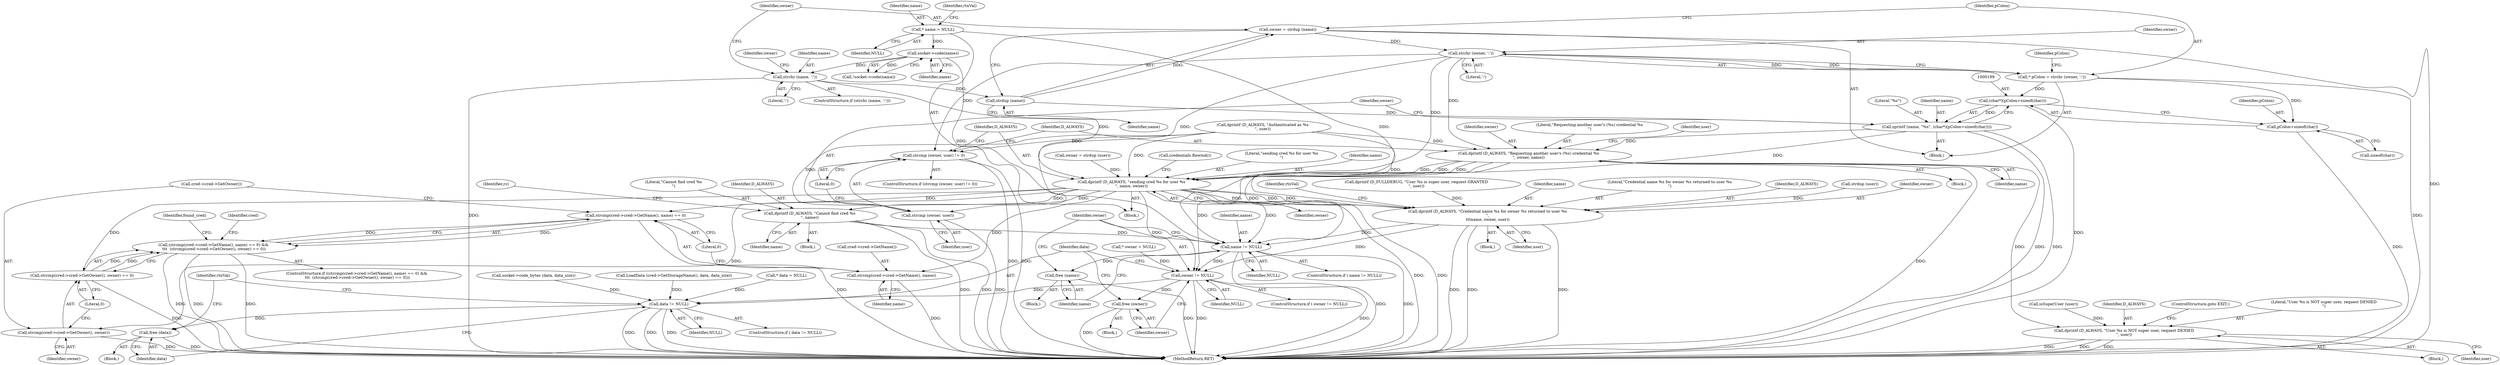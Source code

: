 digraph "0_htcondor_5e5571d1a431eb3c61977b6dd6ec90186ef79867@API" {
"1000188" [label="(Call,strchr (owner, ':'))"];
"1000181" [label="(Call,owner = strdup (name))"];
"1000183" [label="(Call,strdup (name))"];
"1000177" [label="(Call,strchr (name, ':'))"];
"1000162" [label="(Call,socket->code(name))"];
"1000109" [label="(Call,* name = NULL)"];
"1000186" [label="(Call,* pColon = strchr (owner, ':'))"];
"1000198" [label="(Call,(char*)(pColon+sizeof(char)))"];
"1000195" [label="(Call,sprintf (name, \"%s\", (char*)(pColon+sizeof(char))))"];
"1000211" [label="(Call,dprintf (D_ALWAYS, \"Requesting another user's (%s) credential %s\n\", owner, name))"];
"1000221" [label="(Call,dprintf (D_ALWAYS, \"User %s is NOT super user, request DENIED\n\", user))"];
"1000238" [label="(Call,dprintf (D_ALWAYS, \"sending cred %s for user %s\n\", name, owner))"];
"1000255" [label="(Call,strcmp(cred->cred->GetName(), name) == 0)"];
"1000254" [label="(Call,(strcmp(cred->cred->GetName(), name) == 0) && \n\t\t\t  (strcmp(cred->cred->GetOwner(), owner) == 0))"];
"1000256" [label="(Call,strcmp(cred->cred->GetName(), name))"];
"1000260" [label="(Call,strcmp(cred->cred->GetOwner(), owner) == 0)"];
"1000261" [label="(Call,strcmp(cred->cred->GetOwner(), owner))"];
"1000301" [label="(Call,dprintf (D_ALWAYS, \"Credential name %s for owner %s returned to user %s\n\",\n\t\t\tname, owner, user))"];
"1000324" [label="(Call,name != NULL)"];
"1000328" [label="(Call,free (name))"];
"1000331" [label="(Call,owner != NULL)"];
"1000335" [label="(Call,free (owner))"];
"1000338" [label="(Call,data != NULL)"];
"1000342" [label="(Call,free (data))"];
"1000309" [label="(Call,dprintf (D_ALWAYS, \"Cannot find cred %s\n\", name))"];
"1000200" [label="(Call,pColon+sizeof(char))"];
"1000205" [label="(Call,strcmp (owner, user) != 0)"];
"1000206" [label="(Call,strcmp (owner, user))"];
"1000183" [label="(Call,strdup (name))"];
"1000172" [label="(Call,dprintf (D_ALWAYS, \"Authenticated as %s\n\", user))"];
"1000187" [label="(Identifier,pColon)"];
"1000309" [label="(Call,dprintf (D_ALWAYS, \"Cannot find cred %s\n\", name))"];
"1000339" [label="(Identifier,data)"];
"1000255" [label="(Call,strcmp(cred->cred->GetName(), name) == 0)"];
"1000257" [label="(Call,cred->cred->GetName())"];
"1000246" [label="(Identifier,cred)"];
"1000178" [label="(Identifier,name)"];
"1000346" [label="(MethodReturn,RET)"];
"1000326" [label="(Identifier,NULL)"];
"1000111" [label="(Identifier,NULL)"];
"1000110" [label="(Identifier,name)"];
"1000213" [label="(Literal,\"Requesting another user's (%s) credential %s\n\")"];
"1000259" [label="(Literal,0)"];
"1000282" [label="(Call,LoadData (cred->GetStorageName(), data, data_size))"];
"1000208" [label="(Identifier,user)"];
"1000202" [label="(Call,sizeof(char))"];
"1000239" [label="(Identifier,D_ALWAYS)"];
"1000107" [label="(Block,)"];
"1000263" [label="(Identifier,owner)"];
"1000224" [label="(Identifier,user)"];
"1000161" [label="(Call,!socket->code(name))"];
"1000186" [label="(Call,* pColon = strchr (owner, ':'))"];
"1000304" [label="(Identifier,name)"];
"1000176" [label="(ControlStructure,if (strchr (name, ':')))"];
"1000258" [label="(Identifier,name)"];
"1000306" [label="(Identifier,user)"];
"1000343" [label="(Identifier,data)"];
"1000267" [label="(Identifier,found_cred)"];
"1000220" [label="(Block,)"];
"1000196" [label="(Identifier,name)"];
"1000341" [label="(Block,)"];
"1000336" [label="(Identifier,owner)"];
"1000243" [label="(Call,credentials.Rewind())"];
"1000264" [label="(Literal,0)"];
"1000212" [label="(Identifier,D_ALWAYS)"];
"1000190" [label="(Literal,':')"];
"1000200" [label="(Call,pColon+sizeof(char))"];
"1000197" [label="(Literal,\"%s\")"];
"1000240" [label="(Literal,\"sending cred %s for user %s\n\")"];
"1000312" [label="(Identifier,name)"];
"1000235" [label="(Identifier,owner)"];
"1000162" [label="(Call,socket->code(name))"];
"1000223" [label="(Literal,\"User %s is NOT super user, request DENIED\n\")"];
"1000125" [label="(Call,* owner = NULL)"];
"1000206" [label="(Call,strcmp (owner, user))"];
"1000303" [label="(Literal,\"Credential name %s for owner %s returned to user %s\n\")"];
"1000323" [label="(ControlStructure,if ( name != NULL))"];
"1000273" [label="(Block,)"];
"1000109" [label="(Call,* name = NULL)"];
"1000215" [label="(Identifier,name)"];
"1000302" [label="(Identifier,D_ALWAYS)"];
"1000315" [label="(Identifier,rc)"];
"1000210" [label="(Block,)"];
"1000218" [label="(Call,isSuperUser (user))"];
"1000221" [label="(Call,dprintf (D_ALWAYS, \"User %s is NOT super user, request DENIED\n\", user))"];
"1000338" [label="(Call,data != NULL)"];
"1000205" [label="(Call,strcmp (owner, user) != 0)"];
"1000193" [label="(Identifier,pColon)"];
"1000332" [label="(Identifier,owner)"];
"1000182" [label="(Identifier,owner)"];
"1000177" [label="(Call,strchr (name, ':'))"];
"1000219" [label="(Identifier,user)"];
"1000327" [label="(Block,)"];
"1000222" [label="(Identifier,D_ALWAYS)"];
"1000195" [label="(Call,sprintf (name, \"%s\", (char*)(pColon+sizeof(char))))"];
"1000329" [label="(Identifier,name)"];
"1000241" [label="(Identifier,name)"];
"1000253" [label="(ControlStructure,if ((strcmp(cred->cred->GetName(), name) == 0) && \n\t\t\t  (strcmp(cred->cred->GetOwner(), owner) == 0)))"];
"1000201" [label="(Identifier,pColon)"];
"1000133" [label="(Call,* data = NULL)"];
"1000308" [label="(Block,)"];
"1000328" [label="(Call,free (name))"];
"1000331" [label="(Call,owner != NULL)"];
"1000330" [label="(ControlStructure,if ( owner != NULL))"];
"1000236" [label="(Call,strdup (user))"];
"1000225" [label="(ControlStructure,goto EXIT;)"];
"1000298" [label="(Call,socket->code_bytes (data, data_size))"];
"1000198" [label="(Call,(char*)(pColon+sizeof(char)))"];
"1000325" [label="(Identifier,name)"];
"1000209" [label="(Literal,0)"];
"1000163" [label="(Identifier,name)"];
"1000334" [label="(Block,)"];
"1000311" [label="(Literal,\"Cannot find cred %s\n\")"];
"1000324" [label="(Call,name != NULL)"];
"1000333" [label="(Identifier,NULL)"];
"1000211" [label="(Call,dprintf (D_ALWAYS, \"Requesting another user's (%s) credential %s\n\", owner, name))"];
"1000262" [label="(Call,cred->cred->GetOwner())"];
"1000256" [label="(Call,strcmp(cred->cred->GetName(), name))"];
"1000234" [label="(Call,owner = strdup (user))"];
"1000238" [label="(Call,dprintf (D_ALWAYS, \"sending cred %s for user %s\n\", name, owner))"];
"1000179" [label="(Literal,':')"];
"1000181" [label="(Call,owner = strdup (name))"];
"1000214" [label="(Identifier,owner)"];
"1000261" [label="(Call,strcmp(cred->cred->GetOwner(), owner))"];
"1000188" [label="(Call,strchr (owner, ':'))"];
"1000340" [label="(Identifier,NULL)"];
"1000310" [label="(Identifier,D_ALWAYS)"];
"1000254" [label="(Call,(strcmp(cred->cred->GetName(), name) == 0) && \n\t\t\t  (strcmp(cred->cred->GetOwner(), owner) == 0))"];
"1000242" [label="(Identifier,owner)"];
"1000301" [label="(Call,dprintf (D_ALWAYS, \"Credential name %s for owner %s returned to user %s\n\",\n\t\t\tname, owner, user))"];
"1000189" [label="(Identifier,owner)"];
"1000337" [label="(ControlStructure,if ( data != NULL))"];
"1000114" [label="(Identifier,rtnVal)"];
"1000335" [label="(Call,free (owner))"];
"1000260" [label="(Call,strcmp(cred->cred->GetOwner(), owner) == 0)"];
"1000305" [label="(Identifier,owner)"];
"1000320" [label="(Identifier,rtnVal)"];
"1000180" [label="(Block,)"];
"1000345" [label="(Identifier,rtnVal)"];
"1000207" [label="(Identifier,owner)"];
"1000204" [label="(ControlStructure,if (strcmp (owner, user) != 0))"];
"1000342" [label="(Call,free (data))"];
"1000228" [label="(Call,dprintf (D_FULLDEBUG, \"User %s is super user, request GRANTED\n\", user))"];
"1000184" [label="(Identifier,name)"];
"1000188" -> "1000186"  [label="AST: "];
"1000188" -> "1000190"  [label="CFG: "];
"1000189" -> "1000188"  [label="AST: "];
"1000190" -> "1000188"  [label="AST: "];
"1000186" -> "1000188"  [label="CFG: "];
"1000188" -> "1000186"  [label="DDG: "];
"1000188" -> "1000186"  [label="DDG: "];
"1000181" -> "1000188"  [label="DDG: "];
"1000188" -> "1000205"  [label="DDG: "];
"1000188" -> "1000206"  [label="DDG: "];
"1000188" -> "1000211"  [label="DDG: "];
"1000188" -> "1000238"  [label="DDG: "];
"1000181" -> "1000180"  [label="AST: "];
"1000181" -> "1000183"  [label="CFG: "];
"1000182" -> "1000181"  [label="AST: "];
"1000183" -> "1000181"  [label="AST: "];
"1000187" -> "1000181"  [label="CFG: "];
"1000181" -> "1000346"  [label="DDG: "];
"1000183" -> "1000181"  [label="DDG: "];
"1000183" -> "1000184"  [label="CFG: "];
"1000184" -> "1000183"  [label="AST: "];
"1000177" -> "1000183"  [label="DDG: "];
"1000183" -> "1000195"  [label="DDG: "];
"1000177" -> "1000176"  [label="AST: "];
"1000177" -> "1000179"  [label="CFG: "];
"1000178" -> "1000177"  [label="AST: "];
"1000179" -> "1000177"  [label="AST: "];
"1000182" -> "1000177"  [label="CFG: "];
"1000235" -> "1000177"  [label="CFG: "];
"1000177" -> "1000346"  [label="DDG: "];
"1000162" -> "1000177"  [label="DDG: "];
"1000177" -> "1000238"  [label="DDG: "];
"1000162" -> "1000161"  [label="AST: "];
"1000162" -> "1000163"  [label="CFG: "];
"1000163" -> "1000162"  [label="AST: "];
"1000161" -> "1000162"  [label="CFG: "];
"1000162" -> "1000161"  [label="DDG: "];
"1000109" -> "1000162"  [label="DDG: "];
"1000162" -> "1000324"  [label="DDG: "];
"1000109" -> "1000107"  [label="AST: "];
"1000109" -> "1000111"  [label="CFG: "];
"1000110" -> "1000109"  [label="AST: "];
"1000111" -> "1000109"  [label="AST: "];
"1000114" -> "1000109"  [label="CFG: "];
"1000109" -> "1000324"  [label="DDG: "];
"1000186" -> "1000180"  [label="AST: "];
"1000187" -> "1000186"  [label="AST: "];
"1000193" -> "1000186"  [label="CFG: "];
"1000186" -> "1000346"  [label="DDG: "];
"1000186" -> "1000198"  [label="DDG: "];
"1000186" -> "1000200"  [label="DDG: "];
"1000198" -> "1000195"  [label="AST: "];
"1000198" -> "1000200"  [label="CFG: "];
"1000199" -> "1000198"  [label="AST: "];
"1000200" -> "1000198"  [label="AST: "];
"1000195" -> "1000198"  [label="CFG: "];
"1000198" -> "1000346"  [label="DDG: "];
"1000198" -> "1000195"  [label="DDG: "];
"1000195" -> "1000180"  [label="AST: "];
"1000196" -> "1000195"  [label="AST: "];
"1000197" -> "1000195"  [label="AST: "];
"1000207" -> "1000195"  [label="CFG: "];
"1000195" -> "1000346"  [label="DDG: "];
"1000195" -> "1000346"  [label="DDG: "];
"1000195" -> "1000211"  [label="DDG: "];
"1000195" -> "1000238"  [label="DDG: "];
"1000211" -> "1000210"  [label="AST: "];
"1000211" -> "1000215"  [label="CFG: "];
"1000212" -> "1000211"  [label="AST: "];
"1000213" -> "1000211"  [label="AST: "];
"1000214" -> "1000211"  [label="AST: "];
"1000215" -> "1000211"  [label="AST: "];
"1000219" -> "1000211"  [label="CFG: "];
"1000211" -> "1000346"  [label="DDG: "];
"1000172" -> "1000211"  [label="DDG: "];
"1000211" -> "1000221"  [label="DDG: "];
"1000211" -> "1000238"  [label="DDG: "];
"1000211" -> "1000238"  [label="DDG: "];
"1000211" -> "1000238"  [label="DDG: "];
"1000211" -> "1000324"  [label="DDG: "];
"1000211" -> "1000331"  [label="DDG: "];
"1000221" -> "1000220"  [label="AST: "];
"1000221" -> "1000224"  [label="CFG: "];
"1000222" -> "1000221"  [label="AST: "];
"1000223" -> "1000221"  [label="AST: "];
"1000224" -> "1000221"  [label="AST: "];
"1000225" -> "1000221"  [label="CFG: "];
"1000221" -> "1000346"  [label="DDG: "];
"1000221" -> "1000346"  [label="DDG: "];
"1000221" -> "1000346"  [label="DDG: "];
"1000218" -> "1000221"  [label="DDG: "];
"1000238" -> "1000107"  [label="AST: "];
"1000238" -> "1000242"  [label="CFG: "];
"1000239" -> "1000238"  [label="AST: "];
"1000240" -> "1000238"  [label="AST: "];
"1000241" -> "1000238"  [label="AST: "];
"1000242" -> "1000238"  [label="AST: "];
"1000243" -> "1000238"  [label="CFG: "];
"1000238" -> "1000346"  [label="DDG: "];
"1000238" -> "1000346"  [label="DDG: "];
"1000172" -> "1000238"  [label="DDG: "];
"1000234" -> "1000238"  [label="DDG: "];
"1000238" -> "1000255"  [label="DDG: "];
"1000238" -> "1000256"  [label="DDG: "];
"1000238" -> "1000260"  [label="DDG: "];
"1000238" -> "1000261"  [label="DDG: "];
"1000238" -> "1000301"  [label="DDG: "];
"1000238" -> "1000301"  [label="DDG: "];
"1000238" -> "1000301"  [label="DDG: "];
"1000238" -> "1000309"  [label="DDG: "];
"1000238" -> "1000309"  [label="DDG: "];
"1000238" -> "1000324"  [label="DDG: "];
"1000238" -> "1000331"  [label="DDG: "];
"1000255" -> "1000254"  [label="AST: "];
"1000255" -> "1000259"  [label="CFG: "];
"1000256" -> "1000255"  [label="AST: "];
"1000259" -> "1000255"  [label="AST: "];
"1000262" -> "1000255"  [label="CFG: "];
"1000254" -> "1000255"  [label="CFG: "];
"1000255" -> "1000346"  [label="DDG: "];
"1000255" -> "1000254"  [label="DDG: "];
"1000255" -> "1000254"  [label="DDG: "];
"1000254" -> "1000253"  [label="AST: "];
"1000254" -> "1000260"  [label="CFG: "];
"1000260" -> "1000254"  [label="AST: "];
"1000246" -> "1000254"  [label="CFG: "];
"1000267" -> "1000254"  [label="CFG: "];
"1000254" -> "1000346"  [label="DDG: "];
"1000254" -> "1000346"  [label="DDG: "];
"1000254" -> "1000346"  [label="DDG: "];
"1000260" -> "1000254"  [label="DDG: "];
"1000260" -> "1000254"  [label="DDG: "];
"1000256" -> "1000258"  [label="CFG: "];
"1000257" -> "1000256"  [label="AST: "];
"1000258" -> "1000256"  [label="AST: "];
"1000259" -> "1000256"  [label="CFG: "];
"1000256" -> "1000346"  [label="DDG: "];
"1000260" -> "1000264"  [label="CFG: "];
"1000261" -> "1000260"  [label="AST: "];
"1000264" -> "1000260"  [label="AST: "];
"1000260" -> "1000346"  [label="DDG: "];
"1000261" -> "1000263"  [label="CFG: "];
"1000262" -> "1000261"  [label="AST: "];
"1000263" -> "1000261"  [label="AST: "];
"1000264" -> "1000261"  [label="CFG: "];
"1000261" -> "1000346"  [label="DDG: "];
"1000301" -> "1000273"  [label="AST: "];
"1000301" -> "1000306"  [label="CFG: "];
"1000302" -> "1000301"  [label="AST: "];
"1000303" -> "1000301"  [label="AST: "];
"1000304" -> "1000301"  [label="AST: "];
"1000305" -> "1000301"  [label="AST: "];
"1000306" -> "1000301"  [label="AST: "];
"1000320" -> "1000301"  [label="CFG: "];
"1000301" -> "1000346"  [label="DDG: "];
"1000301" -> "1000346"  [label="DDG: "];
"1000301" -> "1000346"  [label="DDG: "];
"1000236" -> "1000301"  [label="DDG: "];
"1000228" -> "1000301"  [label="DDG: "];
"1000172" -> "1000301"  [label="DDG: "];
"1000301" -> "1000324"  [label="DDG: "];
"1000301" -> "1000331"  [label="DDG: "];
"1000324" -> "1000323"  [label="AST: "];
"1000324" -> "1000326"  [label="CFG: "];
"1000325" -> "1000324"  [label="AST: "];
"1000326" -> "1000324"  [label="AST: "];
"1000329" -> "1000324"  [label="CFG: "];
"1000332" -> "1000324"  [label="CFG: "];
"1000324" -> "1000346"  [label="DDG: "];
"1000324" -> "1000346"  [label="DDG: "];
"1000309" -> "1000324"  [label="DDG: "];
"1000324" -> "1000328"  [label="DDG: "];
"1000324" -> "1000331"  [label="DDG: "];
"1000328" -> "1000327"  [label="AST: "];
"1000328" -> "1000329"  [label="CFG: "];
"1000329" -> "1000328"  [label="AST: "];
"1000332" -> "1000328"  [label="CFG: "];
"1000328" -> "1000346"  [label="DDG: "];
"1000331" -> "1000330"  [label="AST: "];
"1000331" -> "1000333"  [label="CFG: "];
"1000332" -> "1000331"  [label="AST: "];
"1000333" -> "1000331"  [label="AST: "];
"1000336" -> "1000331"  [label="CFG: "];
"1000339" -> "1000331"  [label="CFG: "];
"1000331" -> "1000346"  [label="DDG: "];
"1000331" -> "1000346"  [label="DDG: "];
"1000125" -> "1000331"  [label="DDG: "];
"1000331" -> "1000335"  [label="DDG: "];
"1000331" -> "1000338"  [label="DDG: "];
"1000335" -> "1000334"  [label="AST: "];
"1000335" -> "1000336"  [label="CFG: "];
"1000336" -> "1000335"  [label="AST: "];
"1000339" -> "1000335"  [label="CFG: "];
"1000335" -> "1000346"  [label="DDG: "];
"1000338" -> "1000337"  [label="AST: "];
"1000338" -> "1000340"  [label="CFG: "];
"1000339" -> "1000338"  [label="AST: "];
"1000340" -> "1000338"  [label="AST: "];
"1000343" -> "1000338"  [label="CFG: "];
"1000345" -> "1000338"  [label="CFG: "];
"1000338" -> "1000346"  [label="DDG: "];
"1000338" -> "1000346"  [label="DDG: "];
"1000338" -> "1000346"  [label="DDG: "];
"1000282" -> "1000338"  [label="DDG: "];
"1000298" -> "1000338"  [label="DDG: "];
"1000133" -> "1000338"  [label="DDG: "];
"1000338" -> "1000342"  [label="DDG: "];
"1000342" -> "1000341"  [label="AST: "];
"1000342" -> "1000343"  [label="CFG: "];
"1000343" -> "1000342"  [label="AST: "];
"1000345" -> "1000342"  [label="CFG: "];
"1000342" -> "1000346"  [label="DDG: "];
"1000309" -> "1000308"  [label="AST: "];
"1000309" -> "1000312"  [label="CFG: "];
"1000310" -> "1000309"  [label="AST: "];
"1000311" -> "1000309"  [label="AST: "];
"1000312" -> "1000309"  [label="AST: "];
"1000315" -> "1000309"  [label="CFG: "];
"1000309" -> "1000346"  [label="DDG: "];
"1000309" -> "1000346"  [label="DDG: "];
"1000200" -> "1000202"  [label="CFG: "];
"1000201" -> "1000200"  [label="AST: "];
"1000202" -> "1000200"  [label="AST: "];
"1000200" -> "1000346"  [label="DDG: "];
"1000205" -> "1000204"  [label="AST: "];
"1000205" -> "1000209"  [label="CFG: "];
"1000206" -> "1000205"  [label="AST: "];
"1000209" -> "1000205"  [label="AST: "];
"1000212" -> "1000205"  [label="CFG: "];
"1000239" -> "1000205"  [label="CFG: "];
"1000205" -> "1000346"  [label="DDG: "];
"1000205" -> "1000346"  [label="DDG: "];
"1000172" -> "1000205"  [label="DDG: "];
"1000206" -> "1000208"  [label="CFG: "];
"1000207" -> "1000206"  [label="AST: "];
"1000208" -> "1000206"  [label="AST: "];
"1000209" -> "1000206"  [label="CFG: "];
"1000206" -> "1000346"  [label="DDG: "];
"1000172" -> "1000206"  [label="DDG: "];
}

